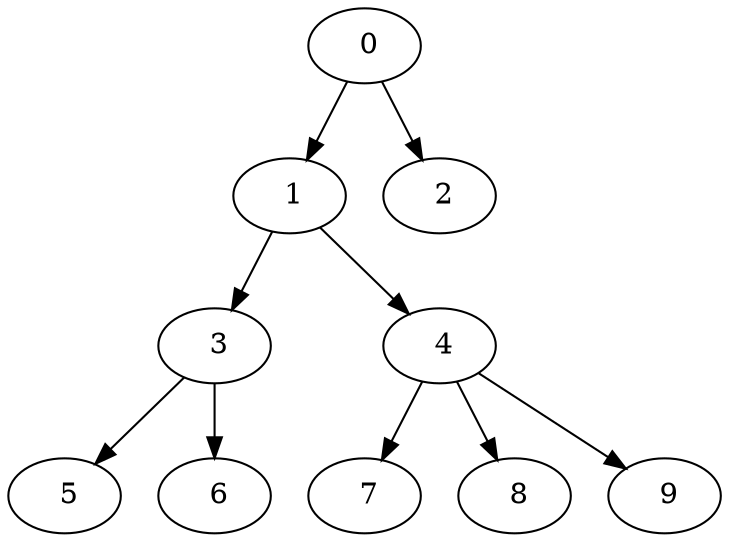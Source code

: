 digraph mytree {
" 0" -> " 1";
" 0" -> " 2";
" 1" -> " 3";
" 1" -> " 4";
" 2";
" 3" -> " 5";
" 3" -> " 6";
" 4" -> " 7";
" 4" -> " 8";
" 4" -> " 9";
" 5";
" 6";
" 7";
" 8";
" 9";
}
